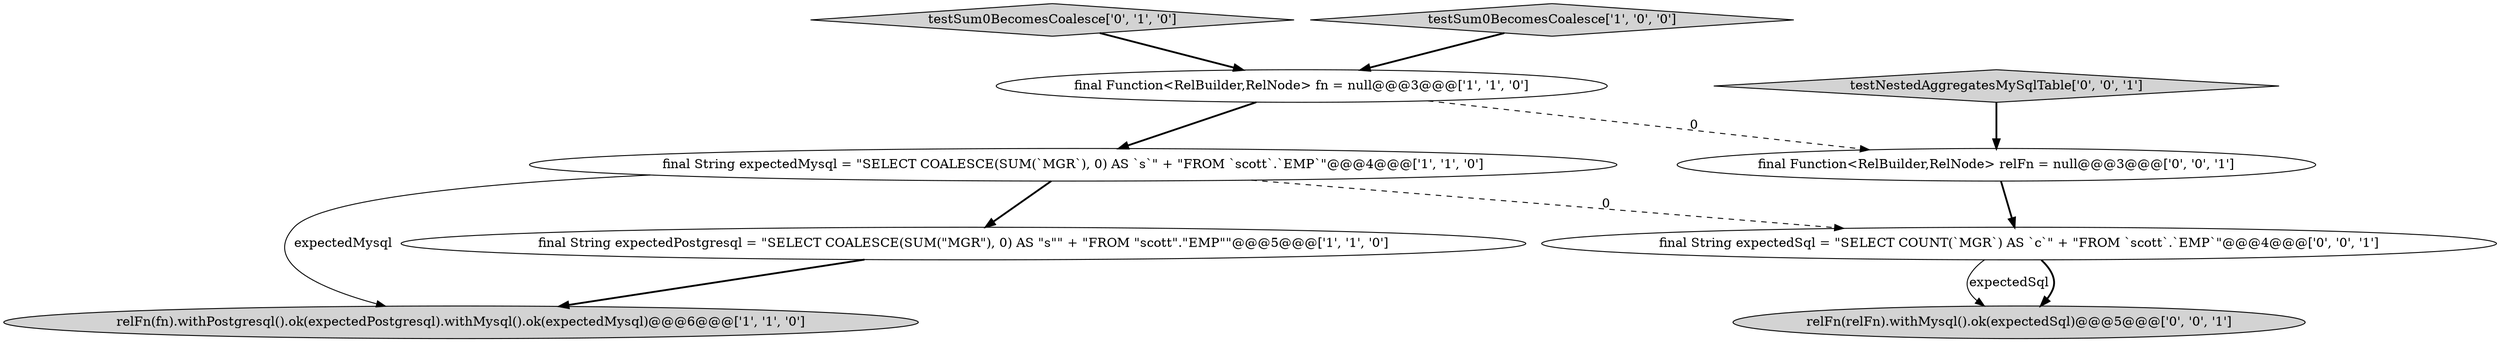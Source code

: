 digraph {
5 [style = filled, label = "testSum0BecomesCoalesce['0', '1', '0']", fillcolor = lightgray, shape = diamond image = "AAA0AAABBB2BBB"];
6 [style = filled, label = "relFn(relFn).withMysql().ok(expectedSql)@@@5@@@['0', '0', '1']", fillcolor = lightgray, shape = ellipse image = "AAA0AAABBB3BBB"];
1 [style = filled, label = "final String expectedPostgresql = \"SELECT COALESCE(SUM(\"MGR\"), 0) AS \"s\"\" + \"FROM \"scott\".\"EMP\"\"@@@5@@@['1', '1', '0']", fillcolor = white, shape = ellipse image = "AAA0AAABBB1BBB"];
0 [style = filled, label = "final Function<RelBuilder,RelNode> fn = null@@@3@@@['1', '1', '0']", fillcolor = white, shape = ellipse image = "AAA0AAABBB1BBB"];
7 [style = filled, label = "final String expectedSql = \"SELECT COUNT(`MGR`) AS `c`\" + \"FROM `scott`.`EMP`\"@@@4@@@['0', '0', '1']", fillcolor = white, shape = ellipse image = "AAA0AAABBB3BBB"];
9 [style = filled, label = "testNestedAggregatesMySqlTable['0', '0', '1']", fillcolor = lightgray, shape = diamond image = "AAA0AAABBB3BBB"];
3 [style = filled, label = "final String expectedMysql = \"SELECT COALESCE(SUM(`MGR`), 0) AS `s`\" + \"FROM `scott`.`EMP`\"@@@4@@@['1', '1', '0']", fillcolor = white, shape = ellipse image = "AAA0AAABBB1BBB"];
2 [style = filled, label = "relFn(fn).withPostgresql().ok(expectedPostgresql).withMysql().ok(expectedMysql)@@@6@@@['1', '1', '0']", fillcolor = lightgray, shape = ellipse image = "AAA0AAABBB1BBB"];
8 [style = filled, label = "final Function<RelBuilder,RelNode> relFn = null@@@3@@@['0', '0', '1']", fillcolor = white, shape = ellipse image = "AAA0AAABBB3BBB"];
4 [style = filled, label = "testSum0BecomesCoalesce['1', '0', '0']", fillcolor = lightgray, shape = diamond image = "AAA0AAABBB1BBB"];
0->3 [style = bold, label=""];
0->8 [style = dashed, label="0"];
1->2 [style = bold, label=""];
7->6 [style = bold, label=""];
5->0 [style = bold, label=""];
3->1 [style = bold, label=""];
9->8 [style = bold, label=""];
7->6 [style = solid, label="expectedSql"];
3->2 [style = solid, label="expectedMysql"];
3->7 [style = dashed, label="0"];
8->7 [style = bold, label=""];
4->0 [style = bold, label=""];
}
